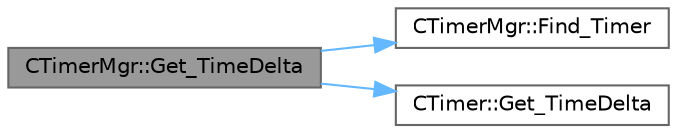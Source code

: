 digraph "CTimerMgr::Get_TimeDelta"
{
 // LATEX_PDF_SIZE
  bgcolor="transparent";
  edge [fontname=Helvetica,fontsize=10,labelfontname=Helvetica,labelfontsize=10];
  node [fontname=Helvetica,fontsize=10,shape=box,height=0.2,width=0.4];
  rankdir="LR";
  Node1 [id="Node000001",label="CTimerMgr::Get_TimeDelta",height=0.2,width=0.4,color="gray40", fillcolor="grey60", style="filled", fontcolor="black",tooltip=" "];
  Node1 -> Node2 [id="edge1_Node000001_Node000002",color="steelblue1",style="solid",tooltip=" "];
  Node2 [id="Node000002",label="CTimerMgr::Find_Timer",height=0.2,width=0.4,color="grey40", fillcolor="white", style="filled",URL="$class_c_timer_mgr.html#ad27444b9877ecaa53909130a2d811934",tooltip=" "];
  Node1 -> Node3 [id="edge2_Node000001_Node000003",color="steelblue1",style="solid",tooltip=" "];
  Node3 [id="Node000003",label="CTimer::Get_TimeDelta",height=0.2,width=0.4,color="grey40", fillcolor="white", style="filled",URL="$class_c_timer.html#a7272990be54f390f4c5701f3ffb69d23",tooltip=" "];
}
